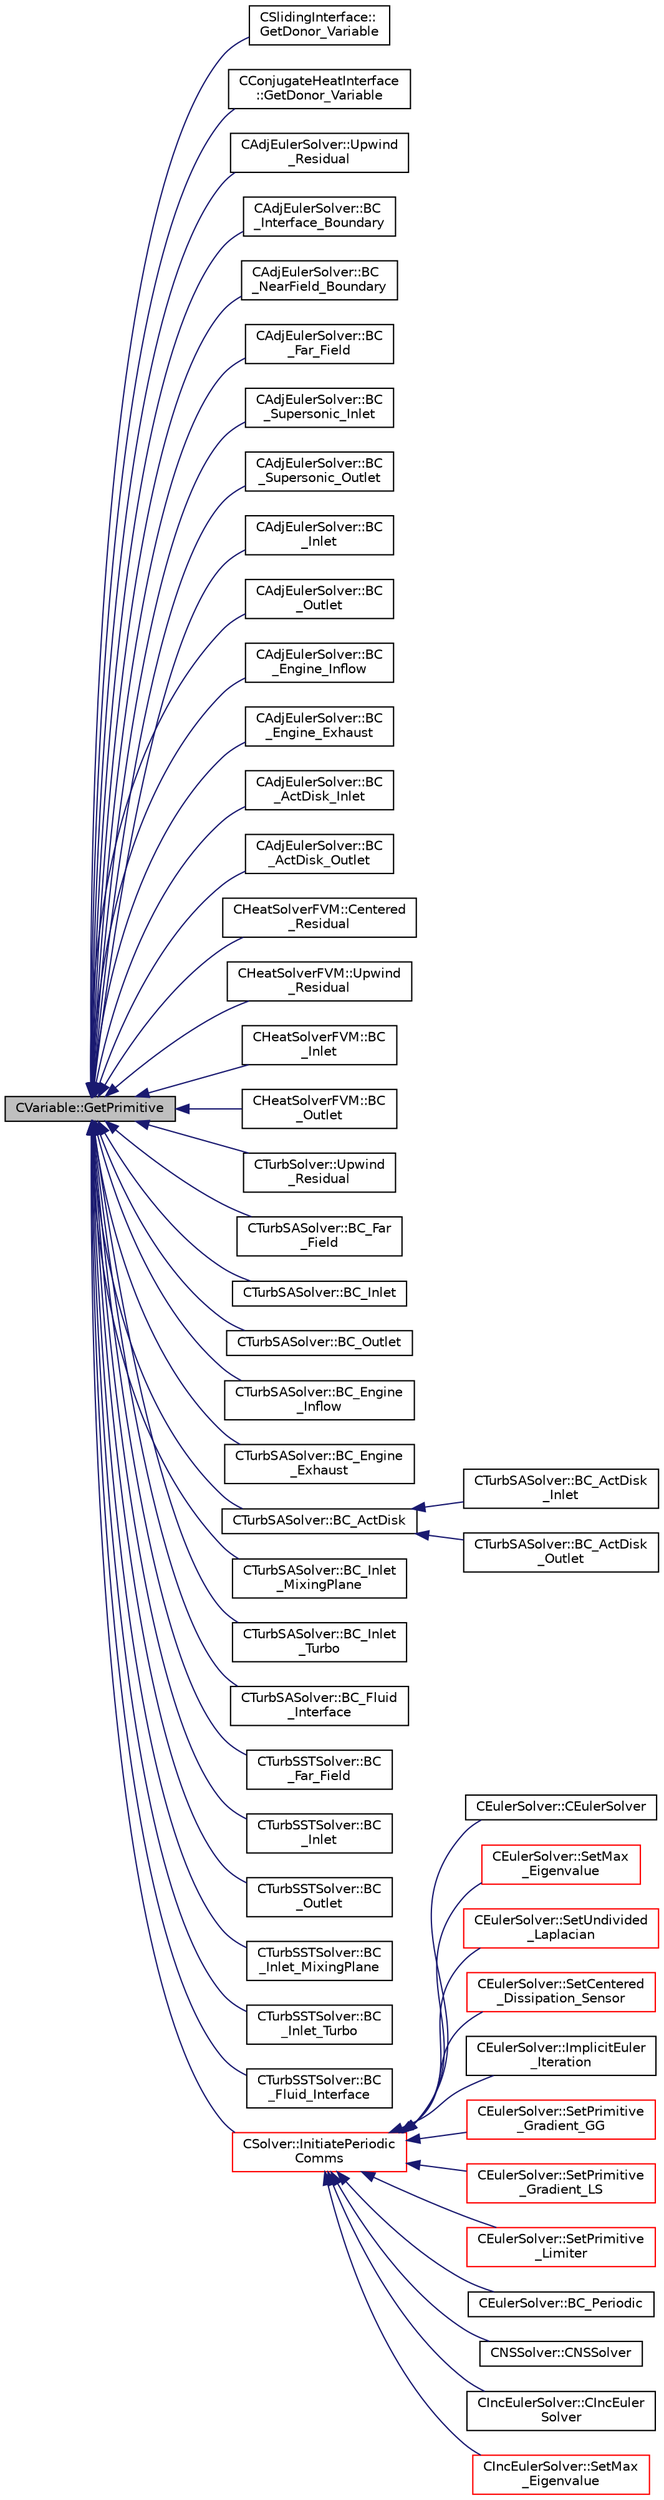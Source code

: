 digraph "CVariable::GetPrimitive"
{
  edge [fontname="Helvetica",fontsize="10",labelfontname="Helvetica",labelfontsize="10"];
  node [fontname="Helvetica",fontsize="10",shape=record];
  rankdir="LR";
  Node1976 [label="CVariable::GetPrimitive",height=0.2,width=0.4,color="black", fillcolor="grey75", style="filled", fontcolor="black"];
  Node1976 -> Node1977 [dir="back",color="midnightblue",fontsize="10",style="solid",fontname="Helvetica"];
  Node1977 [label="CSlidingInterface::\lGetDonor_Variable",height=0.2,width=0.4,color="black", fillcolor="white", style="filled",URL="$class_c_sliding_interface.html#affef69950b52857cfb72fef0334aa681",tooltip="Retrieve the variable that will be sent from donor mesh to target mesh. "];
  Node1976 -> Node1978 [dir="back",color="midnightblue",fontsize="10",style="solid",fontname="Helvetica"];
  Node1978 [label="CConjugateHeatInterface\l::GetDonor_Variable",height=0.2,width=0.4,color="black", fillcolor="white", style="filled",URL="$class_c_conjugate_heat_interface.html#a202dd62e4a06b68c52ffa585d6c28149",tooltip="Retrieve the variable that will be sent from donor mesh to target mesh. "];
  Node1976 -> Node1979 [dir="back",color="midnightblue",fontsize="10",style="solid",fontname="Helvetica"];
  Node1979 [label="CAdjEulerSolver::Upwind\l_Residual",height=0.2,width=0.4,color="black", fillcolor="white", style="filled",URL="$class_c_adj_euler_solver.html#adb4102935a0144846d17a35a62769c09",tooltip="Compute the spatial integration using a upwind scheme. "];
  Node1976 -> Node1980 [dir="back",color="midnightblue",fontsize="10",style="solid",fontname="Helvetica"];
  Node1980 [label="CAdjEulerSolver::BC\l_Interface_Boundary",height=0.2,width=0.4,color="black", fillcolor="white", style="filled",URL="$class_c_adj_euler_solver.html#ac54c28f4bac73bebccd34906b727d65d",tooltip="Impose the interface boundary condition using the residual. "];
  Node1976 -> Node1981 [dir="back",color="midnightblue",fontsize="10",style="solid",fontname="Helvetica"];
  Node1981 [label="CAdjEulerSolver::BC\l_NearField_Boundary",height=0.2,width=0.4,color="black", fillcolor="white", style="filled",URL="$class_c_adj_euler_solver.html#a6c1c40af267be8a86c468da9f997a22e",tooltip="Impose the near-field boundary condition using the residual. "];
  Node1976 -> Node1982 [dir="back",color="midnightblue",fontsize="10",style="solid",fontname="Helvetica"];
  Node1982 [label="CAdjEulerSolver::BC\l_Far_Field",height=0.2,width=0.4,color="black", fillcolor="white", style="filled",URL="$class_c_adj_euler_solver.html#a67685dedf5d4651cb25fbf3fc0440d24",tooltip="Impose the boundary condition to the far field using characteristics. "];
  Node1976 -> Node1983 [dir="back",color="midnightblue",fontsize="10",style="solid",fontname="Helvetica"];
  Node1983 [label="CAdjEulerSolver::BC\l_Supersonic_Inlet",height=0.2,width=0.4,color="black", fillcolor="white", style="filled",URL="$class_c_adj_euler_solver.html#ab5c6ba919fde8e3e473f485bb06b2e9c",tooltip="Impose the supersonic inlet boundary condition. "];
  Node1976 -> Node1984 [dir="back",color="midnightblue",fontsize="10",style="solid",fontname="Helvetica"];
  Node1984 [label="CAdjEulerSolver::BC\l_Supersonic_Outlet",height=0.2,width=0.4,color="black", fillcolor="white", style="filled",URL="$class_c_adj_euler_solver.html#a58543ab410a218129586869573316437",tooltip="Impose the supersonic outlet boundary condition. "];
  Node1976 -> Node1985 [dir="back",color="midnightblue",fontsize="10",style="solid",fontname="Helvetica"];
  Node1985 [label="CAdjEulerSolver::BC\l_Inlet",height=0.2,width=0.4,color="black", fillcolor="white", style="filled",URL="$class_c_adj_euler_solver.html#a29398c2203511586508ff9d43e894e41",tooltip="Impose the inlet boundary condition. "];
  Node1976 -> Node1986 [dir="back",color="midnightblue",fontsize="10",style="solid",fontname="Helvetica"];
  Node1986 [label="CAdjEulerSolver::BC\l_Outlet",height=0.2,width=0.4,color="black", fillcolor="white", style="filled",URL="$class_c_adj_euler_solver.html#a0b3408be5adebd52b79bd3c5227cbe9d",tooltip="Impose the outlet boundary condition. "];
  Node1976 -> Node1987 [dir="back",color="midnightblue",fontsize="10",style="solid",fontname="Helvetica"];
  Node1987 [label="CAdjEulerSolver::BC\l_Engine_Inflow",height=0.2,width=0.4,color="black", fillcolor="white", style="filled",URL="$class_c_adj_euler_solver.html#a395d57c7acf725dada7e915365531a55",tooltip="Impose the engine inflow adjoint boundary condition. "];
  Node1976 -> Node1988 [dir="back",color="midnightblue",fontsize="10",style="solid",fontname="Helvetica"];
  Node1988 [label="CAdjEulerSolver::BC\l_Engine_Exhaust",height=0.2,width=0.4,color="black", fillcolor="white", style="filled",URL="$class_c_adj_euler_solver.html#a849edf613e9c9756e59648dad6cb102e",tooltip="Impose the engine exhaust boundary condition. "];
  Node1976 -> Node1989 [dir="back",color="midnightblue",fontsize="10",style="solid",fontname="Helvetica"];
  Node1989 [label="CAdjEulerSolver::BC\l_ActDisk_Inlet",height=0.2,width=0.4,color="black", fillcolor="white", style="filled",URL="$class_c_adj_euler_solver.html#ad0f40712ed34d6f42813fbb82540e851",tooltip="Impose an actuator disk inlet boundary condition. "];
  Node1976 -> Node1990 [dir="back",color="midnightblue",fontsize="10",style="solid",fontname="Helvetica"];
  Node1990 [label="CAdjEulerSolver::BC\l_ActDisk_Outlet",height=0.2,width=0.4,color="black", fillcolor="white", style="filled",URL="$class_c_adj_euler_solver.html#a7a751b3b46dbed8e213bb7090633807d",tooltip="Impose an actuator disk outlet boundary condition. "];
  Node1976 -> Node1991 [dir="back",color="midnightblue",fontsize="10",style="solid",fontname="Helvetica"];
  Node1991 [label="CHeatSolverFVM::Centered\l_Residual",height=0.2,width=0.4,color="black", fillcolor="white", style="filled",URL="$class_c_heat_solver_f_v_m.html#a779d9a04dd9c3d81518e9ed74985a246",tooltip="Compute the spatial integration using a centered scheme. "];
  Node1976 -> Node1992 [dir="back",color="midnightblue",fontsize="10",style="solid",fontname="Helvetica"];
  Node1992 [label="CHeatSolverFVM::Upwind\l_Residual",height=0.2,width=0.4,color="black", fillcolor="white", style="filled",URL="$class_c_heat_solver_f_v_m.html#a0f7725503632a6917537b6674d1d9e58",tooltip="Compute the spatial integration using a upwind scheme. "];
  Node1976 -> Node1993 [dir="back",color="midnightblue",fontsize="10",style="solid",fontname="Helvetica"];
  Node1993 [label="CHeatSolverFVM::BC\l_Inlet",height=0.2,width=0.4,color="black", fillcolor="white", style="filled",URL="$class_c_heat_solver_f_v_m.html#a3b0b87693870e1b9cf5a16aa644aae8d",tooltip="Impose the inlet boundary condition. "];
  Node1976 -> Node1994 [dir="back",color="midnightblue",fontsize="10",style="solid",fontname="Helvetica"];
  Node1994 [label="CHeatSolverFVM::BC\l_Outlet",height=0.2,width=0.4,color="black", fillcolor="white", style="filled",URL="$class_c_heat_solver_f_v_m.html#a326a1f9e420b2fdb8a3c9356ad3f3704",tooltip="Impose the outlet boundary condition. "];
  Node1976 -> Node1995 [dir="back",color="midnightblue",fontsize="10",style="solid",fontname="Helvetica"];
  Node1995 [label="CTurbSolver::Upwind\l_Residual",height=0.2,width=0.4,color="black", fillcolor="white", style="filled",URL="$class_c_turb_solver.html#a4816dd8b43bdb4abd3f8f7168879e902",tooltip="Compute the spatial integration using a upwind scheme. "];
  Node1976 -> Node1996 [dir="back",color="midnightblue",fontsize="10",style="solid",fontname="Helvetica"];
  Node1996 [label="CTurbSASolver::BC_Far\l_Field",height=0.2,width=0.4,color="black", fillcolor="white", style="filled",URL="$class_c_turb_s_a_solver.html#ad858332accc28a14657742fa5c0286be",tooltip="Impose the Far Field boundary condition. "];
  Node1976 -> Node1997 [dir="back",color="midnightblue",fontsize="10",style="solid",fontname="Helvetica"];
  Node1997 [label="CTurbSASolver::BC_Inlet",height=0.2,width=0.4,color="black", fillcolor="white", style="filled",URL="$class_c_turb_s_a_solver.html#a605f23d50e4906ffac719b3717e39f67",tooltip="Impose the inlet boundary condition. "];
  Node1976 -> Node1998 [dir="back",color="midnightblue",fontsize="10",style="solid",fontname="Helvetica"];
  Node1998 [label="CTurbSASolver::BC_Outlet",height=0.2,width=0.4,color="black", fillcolor="white", style="filled",URL="$class_c_turb_s_a_solver.html#aba6c8a179d9402a79f086bf0c393e8b1",tooltip="Impose the outlet boundary condition. "];
  Node1976 -> Node1999 [dir="back",color="midnightblue",fontsize="10",style="solid",fontname="Helvetica"];
  Node1999 [label="CTurbSASolver::BC_Engine\l_Inflow",height=0.2,width=0.4,color="black", fillcolor="white", style="filled",URL="$class_c_turb_s_a_solver.html#a0328ec9e125ff07a94f1e90de3bf0522",tooltip="Impose the engine inflow boundary condition. "];
  Node1976 -> Node2000 [dir="back",color="midnightblue",fontsize="10",style="solid",fontname="Helvetica"];
  Node2000 [label="CTurbSASolver::BC_Engine\l_Exhaust",height=0.2,width=0.4,color="black", fillcolor="white", style="filled",URL="$class_c_turb_s_a_solver.html#aec4d7892be3d1c25bc0c38fe4beb0bc5",tooltip="Impose the engine exhaust boundary condition. "];
  Node1976 -> Node2001 [dir="back",color="midnightblue",fontsize="10",style="solid",fontname="Helvetica"];
  Node2001 [label="CTurbSASolver::BC_ActDisk",height=0.2,width=0.4,color="black", fillcolor="white", style="filled",URL="$class_c_turb_s_a_solver.html#a815ccf4fcbbbd8473c57b95a92be40bf",tooltip="Impose an actuator disk inlet boundary condition. "];
  Node2001 -> Node2002 [dir="back",color="midnightblue",fontsize="10",style="solid",fontname="Helvetica"];
  Node2002 [label="CTurbSASolver::BC_ActDisk\l_Inlet",height=0.2,width=0.4,color="black", fillcolor="white", style="filled",URL="$class_c_turb_s_a_solver.html#af4b390995450e22f614cda369885d718",tooltip="Impose an actuator disk inlet boundary condition. "];
  Node2001 -> Node2003 [dir="back",color="midnightblue",fontsize="10",style="solid",fontname="Helvetica"];
  Node2003 [label="CTurbSASolver::BC_ActDisk\l_Outlet",height=0.2,width=0.4,color="black", fillcolor="white", style="filled",URL="$class_c_turb_s_a_solver.html#aa4e910325d22637e43fe9da55d6ceb79",tooltip="Impose an actuator disk outlet boundary condition. "];
  Node1976 -> Node2004 [dir="back",color="midnightblue",fontsize="10",style="solid",fontname="Helvetica"];
  Node2004 [label="CTurbSASolver::BC_Inlet\l_MixingPlane",height=0.2,width=0.4,color="black", fillcolor="white", style="filled",URL="$class_c_turb_s_a_solver.html#a75c50cab5888e913ea59dd03c23be8e6",tooltip="Impose the inlet boundary condition. "];
  Node1976 -> Node2005 [dir="back",color="midnightblue",fontsize="10",style="solid",fontname="Helvetica"];
  Node2005 [label="CTurbSASolver::BC_Inlet\l_Turbo",height=0.2,width=0.4,color="black", fillcolor="white", style="filled",URL="$class_c_turb_s_a_solver.html#a2e05ecc017b2b3716bfc6728e4a734e8",tooltip="Impose the inlet boundary condition. "];
  Node1976 -> Node2006 [dir="back",color="midnightblue",fontsize="10",style="solid",fontname="Helvetica"];
  Node2006 [label="CTurbSASolver::BC_Fluid\l_Interface",height=0.2,width=0.4,color="black", fillcolor="white", style="filled",URL="$class_c_turb_s_a_solver.html#a4311973e232f0f0d1ddd661f52e47531",tooltip="Impose the fluid interface boundary condition using tranfer data. "];
  Node1976 -> Node2007 [dir="back",color="midnightblue",fontsize="10",style="solid",fontname="Helvetica"];
  Node2007 [label="CTurbSSTSolver::BC\l_Far_Field",height=0.2,width=0.4,color="black", fillcolor="white", style="filled",URL="$class_c_turb_s_s_t_solver.html#a1f6ab851fdf217caf07cbb30b3602fb1",tooltip="Impose the Far Field boundary condition. "];
  Node1976 -> Node2008 [dir="back",color="midnightblue",fontsize="10",style="solid",fontname="Helvetica"];
  Node2008 [label="CTurbSSTSolver::BC\l_Inlet",height=0.2,width=0.4,color="black", fillcolor="white", style="filled",URL="$class_c_turb_s_s_t_solver.html#ac2b16b8347663023561b8b5e2c585ce2",tooltip="Impose the inlet boundary condition. "];
  Node1976 -> Node2009 [dir="back",color="midnightblue",fontsize="10",style="solid",fontname="Helvetica"];
  Node2009 [label="CTurbSSTSolver::BC\l_Outlet",height=0.2,width=0.4,color="black", fillcolor="white", style="filled",URL="$class_c_turb_s_s_t_solver.html#adc3394d964c91c4b977e476a26e39287",tooltip="Impose the outlet boundary condition. "];
  Node1976 -> Node2010 [dir="back",color="midnightblue",fontsize="10",style="solid",fontname="Helvetica"];
  Node2010 [label="CTurbSSTSolver::BC\l_Inlet_MixingPlane",height=0.2,width=0.4,color="black", fillcolor="white", style="filled",URL="$class_c_turb_s_s_t_solver.html#a76eebd24fcfc25255c3089f2b1a9acbd",tooltip="Impose the inlet boundary condition. "];
  Node1976 -> Node2011 [dir="back",color="midnightblue",fontsize="10",style="solid",fontname="Helvetica"];
  Node2011 [label="CTurbSSTSolver::BC\l_Inlet_Turbo",height=0.2,width=0.4,color="black", fillcolor="white", style="filled",URL="$class_c_turb_s_s_t_solver.html#a8957c42841a00d3880fb5886e2f4de3c",tooltip="Impose the inlet boundary condition. "];
  Node1976 -> Node2012 [dir="back",color="midnightblue",fontsize="10",style="solid",fontname="Helvetica"];
  Node2012 [label="CTurbSSTSolver::BC\l_Fluid_Interface",height=0.2,width=0.4,color="black", fillcolor="white", style="filled",URL="$class_c_turb_s_s_t_solver.html#a59752956d49ea64cd4a06f52e1b5088b",tooltip="Impose the interface state across sliding meshes. "];
  Node1976 -> Node2013 [dir="back",color="midnightblue",fontsize="10",style="solid",fontname="Helvetica"];
  Node2013 [label="CSolver::InitiatePeriodic\lComms",height=0.2,width=0.4,color="red", fillcolor="white", style="filled",URL="$class_c_solver.html#aab8e1cac165d11ef85d9dd5588b3ea03",tooltip="Routine to load a solver quantity into the data structures for MPI periodic communication and to laun..."];
  Node2013 -> Node2014 [dir="back",color="midnightblue",fontsize="10",style="solid",fontname="Helvetica"];
  Node2014 [label="CEulerSolver::CEulerSolver",height=0.2,width=0.4,color="black", fillcolor="white", style="filled",URL="$class_c_euler_solver.html#ae1e74218b4e943111b100d7ddcbd4db9"];
  Node2013 -> Node2015 [dir="back",color="midnightblue",fontsize="10",style="solid",fontname="Helvetica"];
  Node2015 [label="CEulerSolver::SetMax\l_Eigenvalue",height=0.2,width=0.4,color="red", fillcolor="white", style="filled",URL="$class_c_euler_solver.html#a76f7fdf349ae41c6f0cf4df82b571fb1",tooltip="Compute the max eigenvalue. "];
  Node2013 -> Node2018 [dir="back",color="midnightblue",fontsize="10",style="solid",fontname="Helvetica"];
  Node2018 [label="CEulerSolver::SetUndivided\l_Laplacian",height=0.2,width=0.4,color="red", fillcolor="white", style="filled",URL="$class_c_euler_solver.html#adc7c82a25b8be22b16b5452c1992744f",tooltip="Compute the undivided laplacian for the solution, except the energy equation. "];
  Node2013 -> Node2019 [dir="back",color="midnightblue",fontsize="10",style="solid",fontname="Helvetica"];
  Node2019 [label="CEulerSolver::SetCentered\l_Dissipation_Sensor",height=0.2,width=0.4,color="red", fillcolor="white", style="filled",URL="$class_c_euler_solver.html#a2f4e3619ae65c63cbda1ef2098441ab4",tooltip="Compute a pressure sensor switch. "];
  Node2013 -> Node2020 [dir="back",color="midnightblue",fontsize="10",style="solid",fontname="Helvetica"];
  Node2020 [label="CEulerSolver::ImplicitEuler\l_Iteration",height=0.2,width=0.4,color="black", fillcolor="white", style="filled",URL="$class_c_euler_solver.html#a4e8277fc44dc97c8d73fbe3347204372",tooltip="Update the solution using an implicit Euler scheme. "];
  Node2013 -> Node2021 [dir="back",color="midnightblue",fontsize="10",style="solid",fontname="Helvetica"];
  Node2021 [label="CEulerSolver::SetPrimitive\l_Gradient_GG",height=0.2,width=0.4,color="red", fillcolor="white", style="filled",URL="$class_c_euler_solver.html#a74fb3b502b83371fcf0728ec546e039b",tooltip="Compute the gradient of the primitive variables using Green-Gauss method, and stores the result in th..."];
  Node2013 -> Node2022 [dir="back",color="midnightblue",fontsize="10",style="solid",fontname="Helvetica"];
  Node2022 [label="CEulerSolver::SetPrimitive\l_Gradient_LS",height=0.2,width=0.4,color="red", fillcolor="white", style="filled",URL="$class_c_euler_solver.html#a734d5bd064215fb722477f39993155d4",tooltip="Compute the gradient of the primitive variables using a Least-Squares method, and stores the result i..."];
  Node2013 -> Node2023 [dir="back",color="midnightblue",fontsize="10",style="solid",fontname="Helvetica"];
  Node2023 [label="CEulerSolver::SetPrimitive\l_Limiter",height=0.2,width=0.4,color="red", fillcolor="white", style="filled",URL="$class_c_euler_solver.html#a43004a7f0fad7a6d1f435144710bf13e",tooltip="Compute the limiter of the primitive variables. "];
  Node2013 -> Node2024 [dir="back",color="midnightblue",fontsize="10",style="solid",fontname="Helvetica"];
  Node2024 [label="CEulerSolver::BC_Periodic",height=0.2,width=0.4,color="black", fillcolor="white", style="filled",URL="$class_c_euler_solver.html#a9bd458698ede3dffd1b4d1f974f39b03",tooltip="Impose a periodic boundary condition by summing contributions from the complete control volume..."];
  Node2013 -> Node2025 [dir="back",color="midnightblue",fontsize="10",style="solid",fontname="Helvetica"];
  Node2025 [label="CNSSolver::CNSSolver",height=0.2,width=0.4,color="black", fillcolor="white", style="filled",URL="$class_c_n_s_solver.html#a2a8ad49c42b4546696e631cf44b7788b"];
  Node2013 -> Node2026 [dir="back",color="midnightblue",fontsize="10",style="solid",fontname="Helvetica"];
  Node2026 [label="CIncEulerSolver::CIncEuler\lSolver",height=0.2,width=0.4,color="black", fillcolor="white", style="filled",URL="$class_c_inc_euler_solver.html#a91f644b8f9a00215bac5bcd31dfc06d8"];
  Node2013 -> Node2027 [dir="back",color="midnightblue",fontsize="10",style="solid",fontname="Helvetica"];
  Node2027 [label="CIncEulerSolver::SetMax\l_Eigenvalue",height=0.2,width=0.4,color="red", fillcolor="white", style="filled",URL="$class_c_inc_euler_solver.html#ab804c5648aa5dd71ea12a57997167984",tooltip="Compute the max eigenvalue. "];
}
